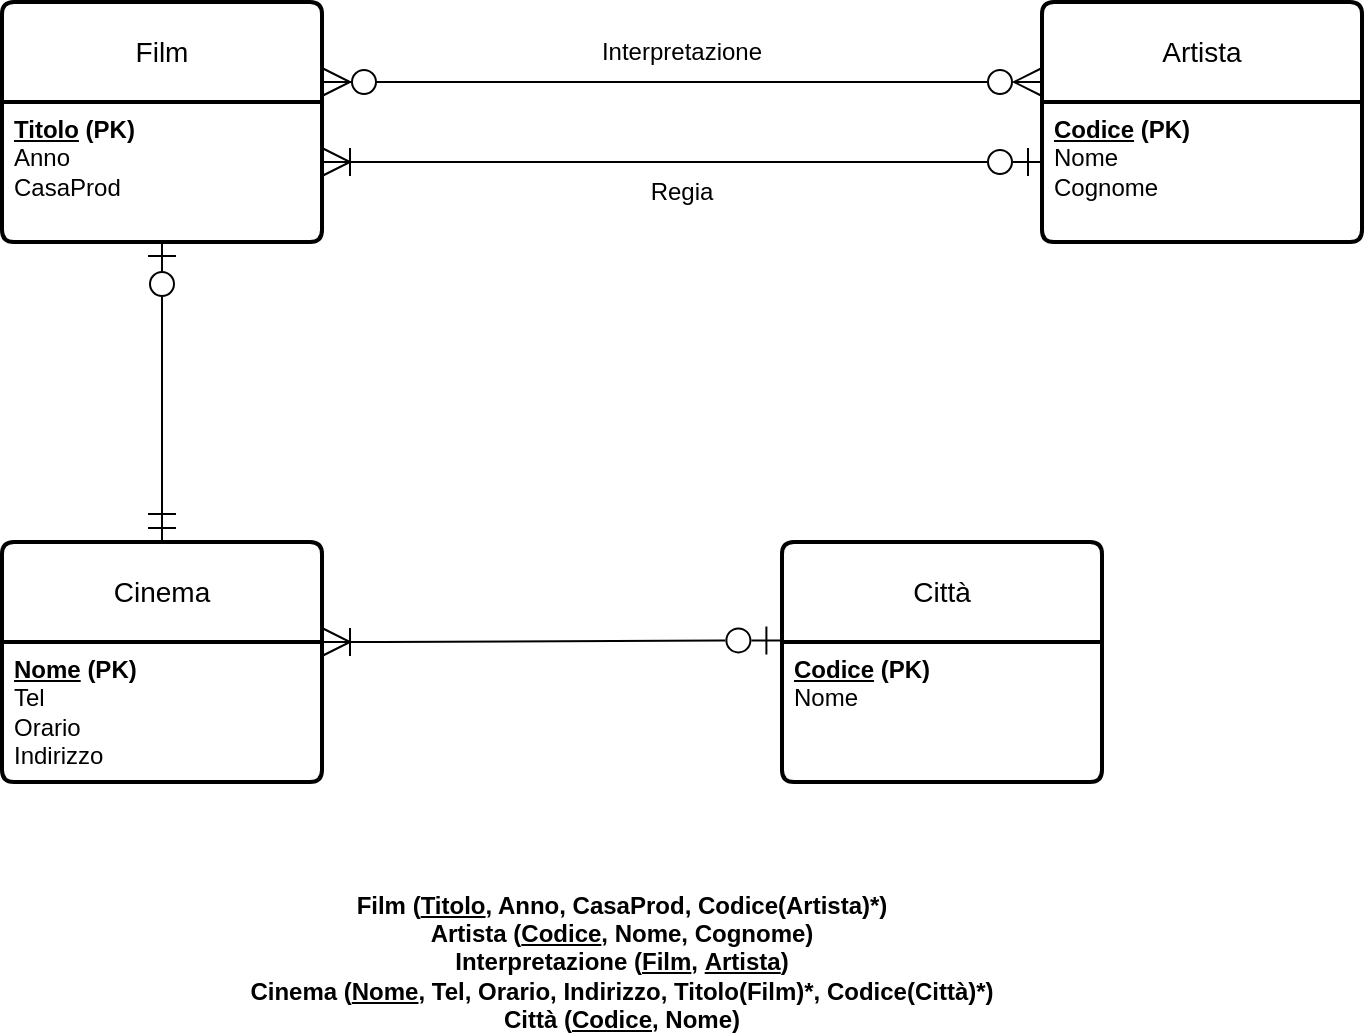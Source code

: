 <mxfile version="24.7.17">
  <diagram name="Pagina-1" id="QmyNFcJCreV784vSNRjc">
    <mxGraphModel dx="1050" dy="629" grid="1" gridSize="10" guides="1" tooltips="1" connect="1" arrows="1" fold="1" page="1" pageScale="1" pageWidth="827" pageHeight="1169" math="0" shadow="0">
      <root>
        <mxCell id="0" />
        <mxCell id="1" parent="0" />
        <mxCell id="exPfVftckm-STMGVM8SJ-1" value="Film" style="swimlane;childLayout=stackLayout;horizontal=1;startSize=50;horizontalStack=0;rounded=1;fontSize=14;fontStyle=0;strokeWidth=2;resizeParent=0;resizeLast=1;shadow=0;dashed=0;align=center;arcSize=4;whiteSpace=wrap;html=1;" vertex="1" parent="1">
          <mxGeometry x="120" y="120" width="160" height="120" as="geometry" />
        </mxCell>
        <mxCell id="exPfVftckm-STMGVM8SJ-2" value="&lt;b&gt;&lt;span style=&quot;text-decoration-line: underline;&quot;&gt;Titolo&lt;/span&gt;&amp;nbsp;(PK)&lt;/b&gt;&lt;div&gt;Anno&lt;/div&gt;&lt;div&gt;CasaProd&lt;/div&gt;" style="align=left;strokeColor=none;fillColor=none;spacingLeft=4;fontSize=12;verticalAlign=top;resizable=0;rotatable=0;part=1;html=1;" vertex="1" parent="exPfVftckm-STMGVM8SJ-1">
          <mxGeometry y="50" width="160" height="70" as="geometry" />
        </mxCell>
        <mxCell id="exPfVftckm-STMGVM8SJ-3" value="Artista" style="swimlane;childLayout=stackLayout;horizontal=1;startSize=50;horizontalStack=0;rounded=1;fontSize=14;fontStyle=0;strokeWidth=2;resizeParent=0;resizeLast=1;shadow=0;dashed=0;align=center;arcSize=4;whiteSpace=wrap;html=1;" vertex="1" parent="1">
          <mxGeometry x="640" y="120" width="160" height="120" as="geometry" />
        </mxCell>
        <mxCell id="exPfVftckm-STMGVM8SJ-4" value="&lt;u style=&quot;font-weight: bold;&quot;&gt;Codice&lt;/u&gt;&lt;b&gt;&amp;nbsp;(PK)&lt;/b&gt;&lt;div&gt;Nome&lt;/div&gt;&lt;div&gt;Cognome&lt;/div&gt;" style="align=left;strokeColor=none;fillColor=none;spacingLeft=4;fontSize=12;verticalAlign=top;resizable=0;rotatable=0;part=1;html=1;" vertex="1" parent="exPfVftckm-STMGVM8SJ-3">
          <mxGeometry y="50" width="160" height="70" as="geometry" />
        </mxCell>
        <mxCell id="exPfVftckm-STMGVM8SJ-5" value="" style="edgeStyle=entityRelationEdgeStyle;fontSize=12;html=1;endArrow=ERzeroToOne;startArrow=ERoneToMany;rounded=0;entryX=0;entryY=0;entryDx=0;entryDy=0;endSize=12;startSize=12;endFill=0;" edge="1" parent="1">
          <mxGeometry width="100" height="100" relative="1" as="geometry">
            <mxPoint x="280" y="200" as="sourcePoint" />
            <mxPoint x="640" y="200" as="targetPoint" />
          </mxGeometry>
        </mxCell>
        <mxCell id="exPfVftckm-STMGVM8SJ-6" value="Regia" style="text;html=1;align=center;verticalAlign=middle;whiteSpace=wrap;rounded=0;" vertex="1" parent="1">
          <mxGeometry x="430" y="200" width="60" height="30" as="geometry" />
        </mxCell>
        <mxCell id="exPfVftckm-STMGVM8SJ-7" value="" style="edgeStyle=entityRelationEdgeStyle;fontSize=12;html=1;endArrow=ERzeroToMany;startArrow=ERzeroToMany;rounded=0;endSize=12;startSize=12;endFill=0;" edge="1" parent="1">
          <mxGeometry width="100" height="100" relative="1" as="geometry">
            <mxPoint x="280" y="160" as="sourcePoint" />
            <mxPoint x="640" y="160" as="targetPoint" />
            <Array as="points">
              <mxPoint x="520" y="110" />
            </Array>
          </mxGeometry>
        </mxCell>
        <mxCell id="exPfVftckm-STMGVM8SJ-8" value="Interpretazione" style="text;html=1;align=center;verticalAlign=middle;whiteSpace=wrap;rounded=0;" vertex="1" parent="1">
          <mxGeometry x="430" y="130" width="60" height="30" as="geometry" />
        </mxCell>
        <mxCell id="exPfVftckm-STMGVM8SJ-9" value="Cinema" style="swimlane;childLayout=stackLayout;horizontal=1;startSize=50;horizontalStack=0;rounded=1;fontSize=14;fontStyle=0;strokeWidth=2;resizeParent=0;resizeLast=1;shadow=0;dashed=0;align=center;arcSize=4;whiteSpace=wrap;html=1;" vertex="1" parent="1">
          <mxGeometry x="120" y="390" width="160" height="120" as="geometry" />
        </mxCell>
        <mxCell id="exPfVftckm-STMGVM8SJ-10" value="&lt;u style=&quot;font-weight: bold;&quot;&gt;Nome&lt;/u&gt;&amp;nbsp;&lt;b style=&quot;&quot;&gt;(PK)&lt;/b&gt;&lt;div&gt;Tel&lt;/div&gt;&lt;div&gt;Orario&lt;/div&gt;&lt;div&gt;Indirizzo&lt;/div&gt;" style="align=left;strokeColor=none;fillColor=none;spacingLeft=4;fontSize=12;verticalAlign=top;resizable=0;rotatable=0;part=1;html=1;" vertex="1" parent="exPfVftckm-STMGVM8SJ-9">
          <mxGeometry y="50" width="160" height="70" as="geometry" />
        </mxCell>
        <mxCell id="exPfVftckm-STMGVM8SJ-12" value="" style="endArrow=ERzeroToOne;html=1;rounded=0;entryX=0.5;entryY=1;entryDx=0;entryDy=0;exitX=0.5;exitY=0;exitDx=0;exitDy=0;startArrow=ERmandOne;startFill=0;endFill=0;endSize=12;startSize=12;" edge="1" parent="1" source="exPfVftckm-STMGVM8SJ-9" target="exPfVftckm-STMGVM8SJ-2">
          <mxGeometry width="50" height="50" relative="1" as="geometry">
            <mxPoint x="175" y="340" as="sourcePoint" />
            <mxPoint x="225" y="290" as="targetPoint" />
          </mxGeometry>
        </mxCell>
        <mxCell id="exPfVftckm-STMGVM8SJ-13" value="Città" style="swimlane;childLayout=stackLayout;horizontal=1;startSize=50;horizontalStack=0;rounded=1;fontSize=14;fontStyle=0;strokeWidth=2;resizeParent=0;resizeLast=1;shadow=0;dashed=0;align=center;arcSize=4;whiteSpace=wrap;html=1;" vertex="1" parent="1">
          <mxGeometry x="510" y="390" width="160" height="120" as="geometry" />
        </mxCell>
        <mxCell id="exPfVftckm-STMGVM8SJ-14" value="&lt;b style=&quot;text-decoration-line: underline;&quot;&gt;Codice&lt;/b&gt; &lt;b&gt;(PK)&lt;/b&gt;&lt;div&gt;Nome&lt;/div&gt;" style="align=left;strokeColor=none;fillColor=none;spacingLeft=4;fontSize=12;verticalAlign=top;resizable=0;rotatable=0;part=1;html=1;" vertex="1" parent="exPfVftckm-STMGVM8SJ-13">
          <mxGeometry y="50" width="160" height="70" as="geometry" />
        </mxCell>
        <mxCell id="exPfVftckm-STMGVM8SJ-15" value="" style="edgeStyle=entityRelationEdgeStyle;fontSize=12;html=1;endArrow=ERzeroToOne;startArrow=ERoneToMany;rounded=0;entryX=-0.005;entryY=0.41;entryDx=0;entryDy=0;entryPerimeter=0;endFill=0;endSize=12;startSize=12;" edge="1" parent="1" target="exPfVftckm-STMGVM8SJ-13">
          <mxGeometry width="100" height="100" relative="1" as="geometry">
            <mxPoint x="280" y="440" as="sourcePoint" />
            <mxPoint x="380" y="340" as="targetPoint" />
          </mxGeometry>
        </mxCell>
        <mxCell id="exPfVftckm-STMGVM8SJ-16" value="&lt;span style=&quot;font-weight: 700; text-wrap: nowrap;&quot;&gt;Film (&lt;/span&gt;&lt;u style=&quot;font-weight: 700; text-wrap: nowrap;&quot;&gt;Titolo&lt;/u&gt;&lt;span style=&quot;font-weight: 700; text-wrap: nowrap;&quot;&gt;, Anno, CasaProd, Codice(Artista)*)&lt;/span&gt;&lt;div&gt;&lt;span style=&quot;font-weight: 700; text-wrap: nowrap;&quot;&gt;Artista (&lt;/span&gt;&lt;u style=&quot;font-weight: 700; text-wrap: nowrap;&quot;&gt;Codice&lt;/u&gt;&lt;span style=&quot;font-weight: 700; text-wrap: nowrap;&quot;&gt;, Nome, Cognome)&lt;/span&gt;&lt;span style=&quot;font-weight: 700; text-wrap: nowrap;&quot;&gt;&lt;br&gt;&lt;/span&gt;&lt;/div&gt;&lt;div&gt;&lt;span style=&quot;font-weight: 700; text-wrap: nowrap;&quot;&gt;Interpretazione (&lt;/span&gt;&lt;u style=&quot;font-weight: 700; text-wrap: nowrap;&quot;&gt;Film&lt;/u&gt;&lt;span style=&quot;font-weight: 700; text-wrap: nowrap;&quot;&gt;,&amp;nbsp;&lt;/span&gt;&lt;u style=&quot;font-weight: 700; text-wrap: nowrap;&quot;&gt;Artista&lt;/u&gt;&lt;span style=&quot;font-weight: 700; text-wrap: nowrap;&quot;&gt;)&lt;/span&gt;&lt;span style=&quot;font-weight: 700; text-wrap: nowrap;&quot;&gt;&lt;br&gt;&lt;/span&gt;&lt;/div&gt;&lt;div&gt;&lt;span style=&quot;font-weight: 700; text-wrap: nowrap;&quot;&gt;Cinema (&lt;/span&gt;&lt;u style=&quot;font-weight: 700; text-wrap: nowrap;&quot;&gt;Nome&lt;/u&gt;&lt;span style=&quot;font-weight: 700; text-wrap: nowrap;&quot;&gt;, Tel, Orario, Indirizzo, Titolo(Film)*, Codice(Città)*)&lt;/span&gt;&lt;span style=&quot;font-weight: 700; text-wrap: nowrap;&quot;&gt;&lt;br&gt;&lt;/span&gt;&lt;/div&gt;&lt;div&gt;&lt;span style=&quot;font-weight: 700; text-wrap: nowrap;&quot;&gt;Città (&lt;/span&gt;&lt;u style=&quot;font-weight: 700; text-wrap: nowrap;&quot;&gt;Codice&lt;/u&gt;&lt;span style=&quot;font-weight: 700; text-wrap: nowrap;&quot;&gt;, Nome)&lt;/span&gt;&lt;span style=&quot;font-weight: 700; text-wrap: nowrap;&quot;&gt;&lt;br&gt;&lt;/span&gt;&lt;/div&gt;" style="text;html=1;align=center;verticalAlign=middle;whiteSpace=wrap;rounded=0;" vertex="1" parent="1">
          <mxGeometry x="260" y="585" width="340" height="30" as="geometry" />
        </mxCell>
      </root>
    </mxGraphModel>
  </diagram>
</mxfile>
